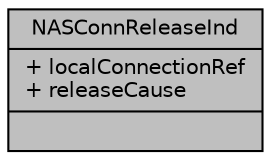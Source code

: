 digraph "NASConnReleaseInd"
{
 // LATEX_PDF_SIZE
  edge [fontname="Helvetica",fontsize="10",labelfontname="Helvetica",labelfontsize="10"];
  node [fontname="Helvetica",fontsize="10",shape=record];
  Node1 [label="{NASConnReleaseInd\n|+ localConnectionRef\l+ releaseCause\l|}",height=0.2,width=0.4,color="black", fillcolor="grey75", style="filled", fontcolor="black",tooltip=" "];
}
